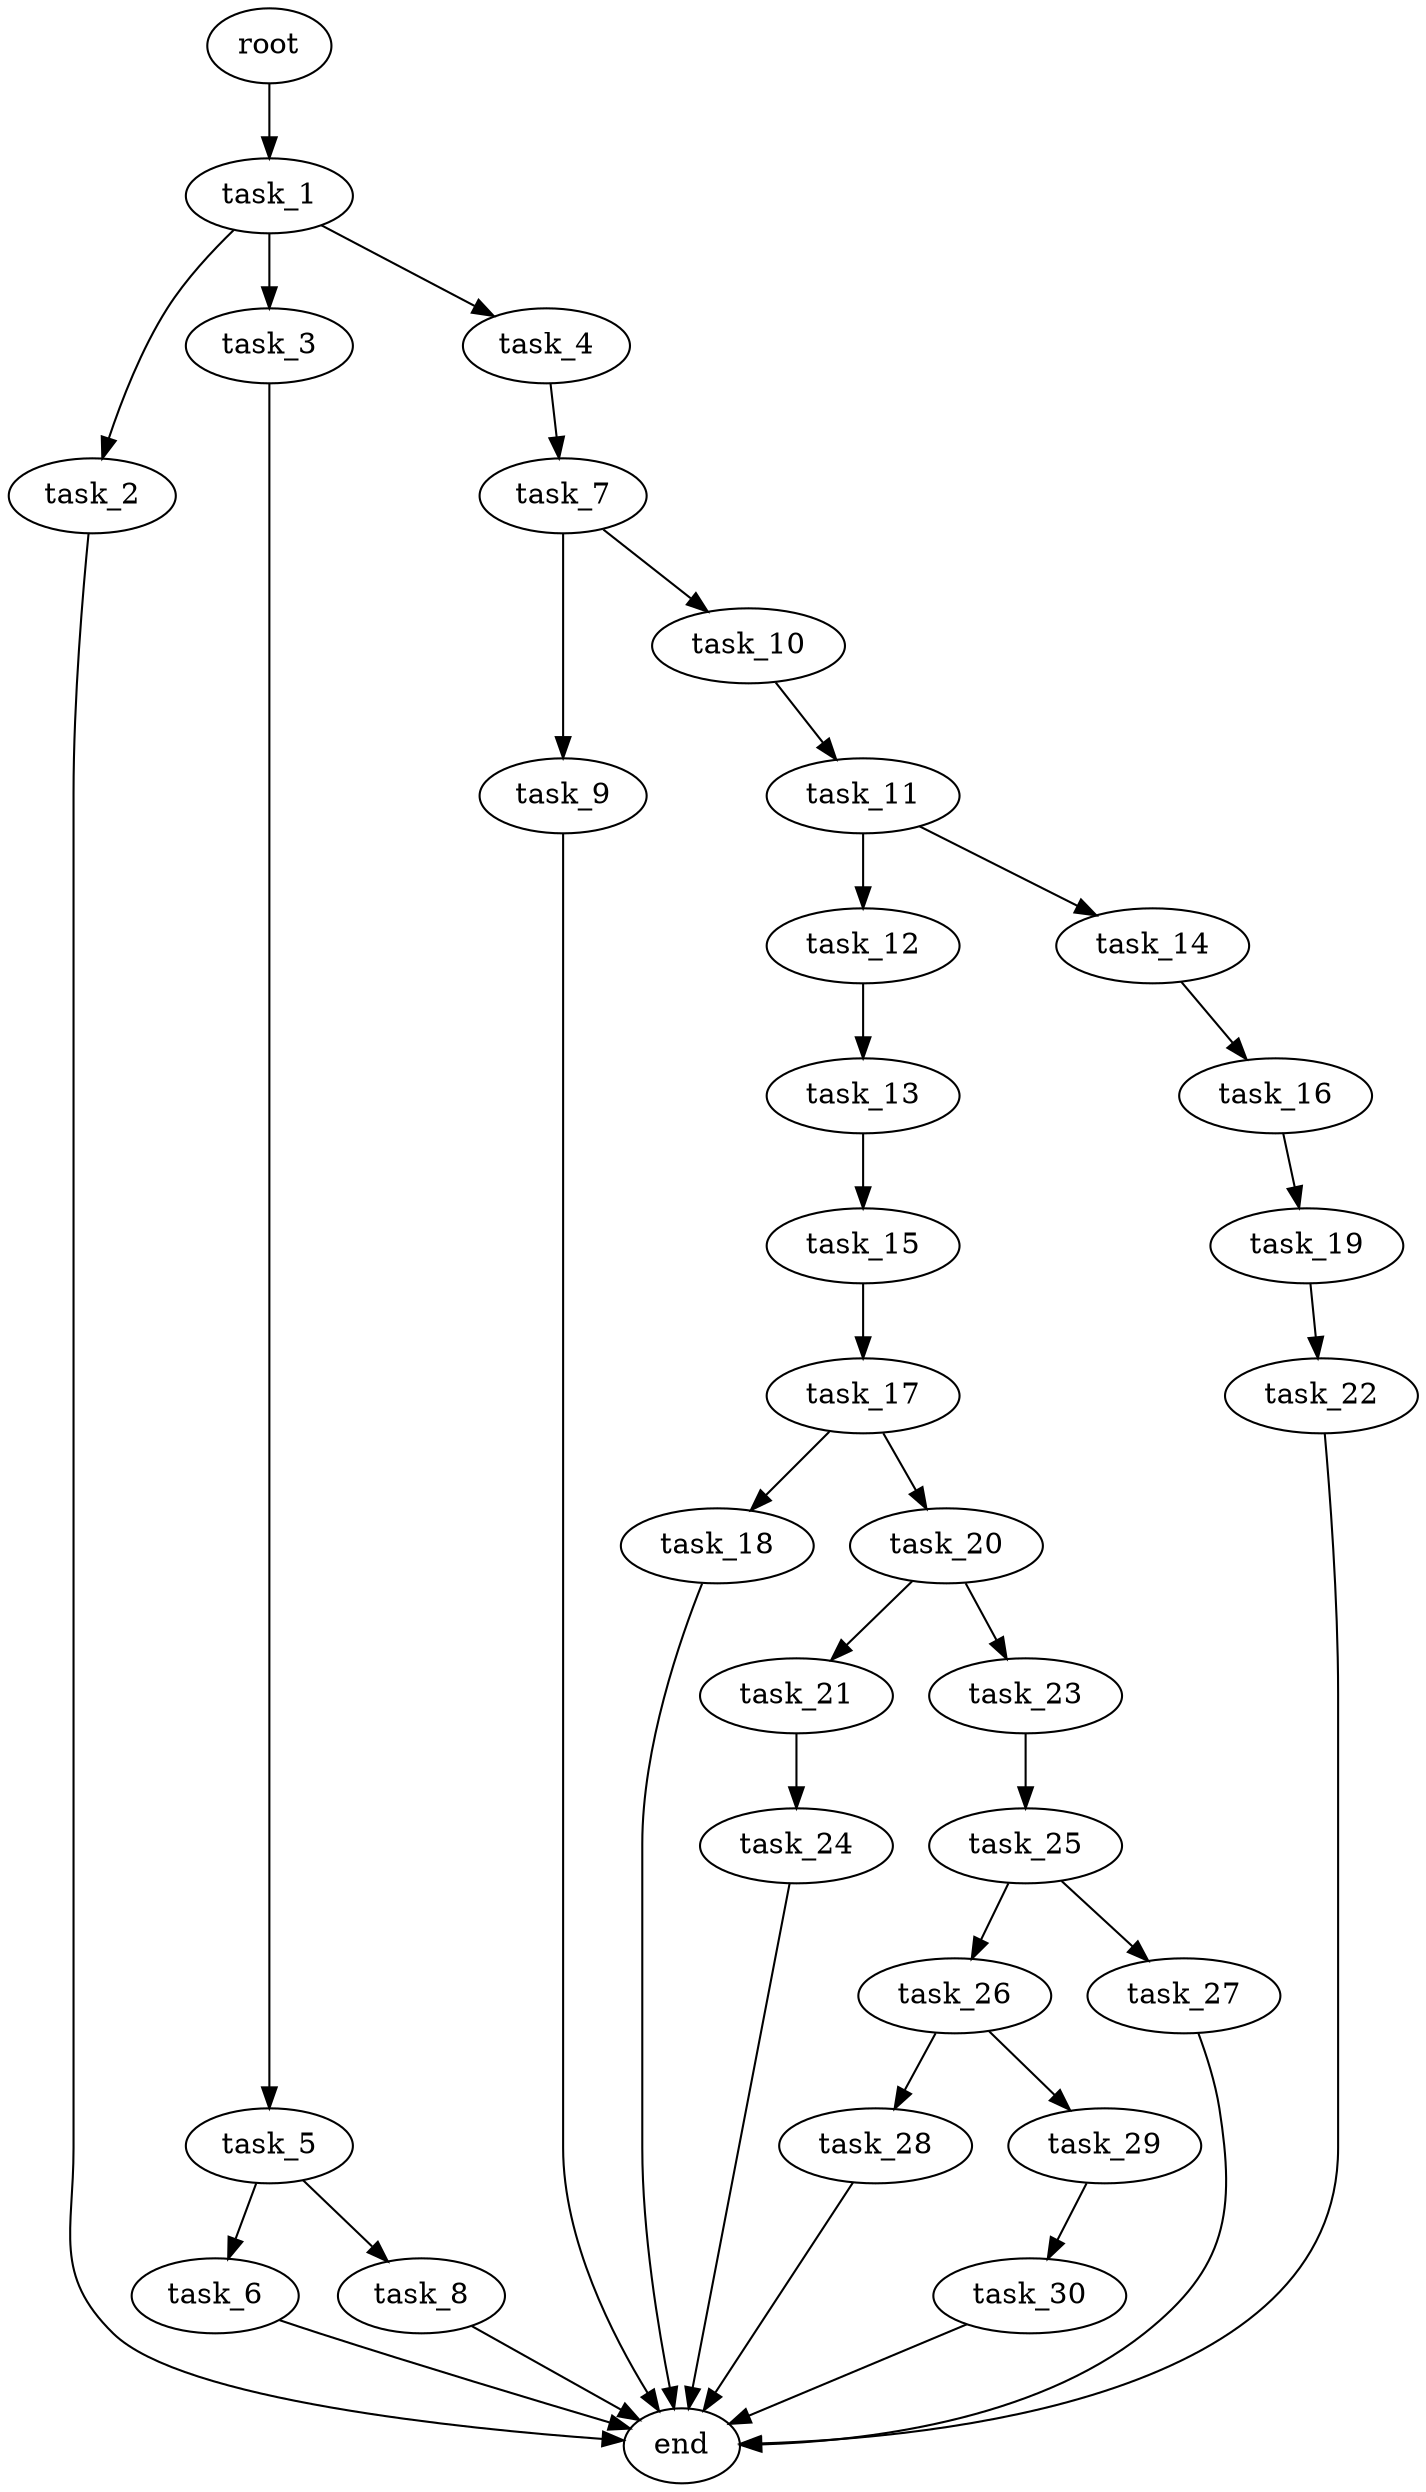 digraph G {
  root [size="0.000000e+00"];
  task_1 [size="9.715413e+10"];
  task_2 [size="1.656017e+10"];
  task_3 [size="7.507527e+10"];
  task_4 [size="3.842120e+10"];
  task_5 [size="7.793942e+10"];
  task_6 [size="4.009089e+10"];
  task_7 [size="2.715670e+10"];
  task_8 [size="1.841479e+10"];
  task_9 [size="1.600871e+10"];
  task_10 [size="2.178859e+10"];
  task_11 [size="6.967521e+10"];
  task_12 [size="8.791671e+10"];
  task_13 [size="7.906678e+10"];
  task_14 [size="4.554954e+10"];
  task_15 [size="7.077832e+10"];
  task_16 [size="5.251207e+10"];
  task_17 [size="3.034798e+10"];
  task_18 [size="2.204143e+10"];
  task_19 [size="7.082839e+10"];
  task_20 [size="5.521957e+10"];
  task_21 [size="1.711920e+10"];
  task_22 [size="4.570790e+09"];
  task_23 [size="2.382930e+10"];
  task_24 [size="3.918677e+09"];
  task_25 [size="1.482247e+10"];
  task_26 [size="8.836141e+10"];
  task_27 [size="9.272552e+10"];
  task_28 [size="2.705078e+10"];
  task_29 [size="7.906423e+10"];
  task_30 [size="6.424489e+10"];
  end [size="0.000000e+00"];

  root -> task_1 [size="1.000000e-12"];
  task_1 -> task_2 [size="1.656017e+08"];
  task_1 -> task_3 [size="7.507527e+08"];
  task_1 -> task_4 [size="3.842120e+08"];
  task_2 -> end [size="1.000000e-12"];
  task_3 -> task_5 [size="7.793942e+08"];
  task_4 -> task_7 [size="2.715670e+08"];
  task_5 -> task_6 [size="4.009089e+08"];
  task_5 -> task_8 [size="1.841479e+08"];
  task_6 -> end [size="1.000000e-12"];
  task_7 -> task_9 [size="1.600871e+08"];
  task_7 -> task_10 [size="2.178859e+08"];
  task_8 -> end [size="1.000000e-12"];
  task_9 -> end [size="1.000000e-12"];
  task_10 -> task_11 [size="6.967521e+08"];
  task_11 -> task_12 [size="8.791671e+08"];
  task_11 -> task_14 [size="4.554954e+08"];
  task_12 -> task_13 [size="7.906678e+08"];
  task_13 -> task_15 [size="7.077832e+08"];
  task_14 -> task_16 [size="5.251207e+08"];
  task_15 -> task_17 [size="3.034798e+08"];
  task_16 -> task_19 [size="7.082839e+08"];
  task_17 -> task_18 [size="2.204143e+08"];
  task_17 -> task_20 [size="5.521957e+08"];
  task_18 -> end [size="1.000000e-12"];
  task_19 -> task_22 [size="4.570790e+07"];
  task_20 -> task_21 [size="1.711920e+08"];
  task_20 -> task_23 [size="2.382930e+08"];
  task_21 -> task_24 [size="3.918677e+07"];
  task_22 -> end [size="1.000000e-12"];
  task_23 -> task_25 [size="1.482247e+08"];
  task_24 -> end [size="1.000000e-12"];
  task_25 -> task_26 [size="8.836141e+08"];
  task_25 -> task_27 [size="9.272552e+08"];
  task_26 -> task_28 [size="2.705078e+08"];
  task_26 -> task_29 [size="7.906423e+08"];
  task_27 -> end [size="1.000000e-12"];
  task_28 -> end [size="1.000000e-12"];
  task_29 -> task_30 [size="6.424489e+08"];
  task_30 -> end [size="1.000000e-12"];
}

